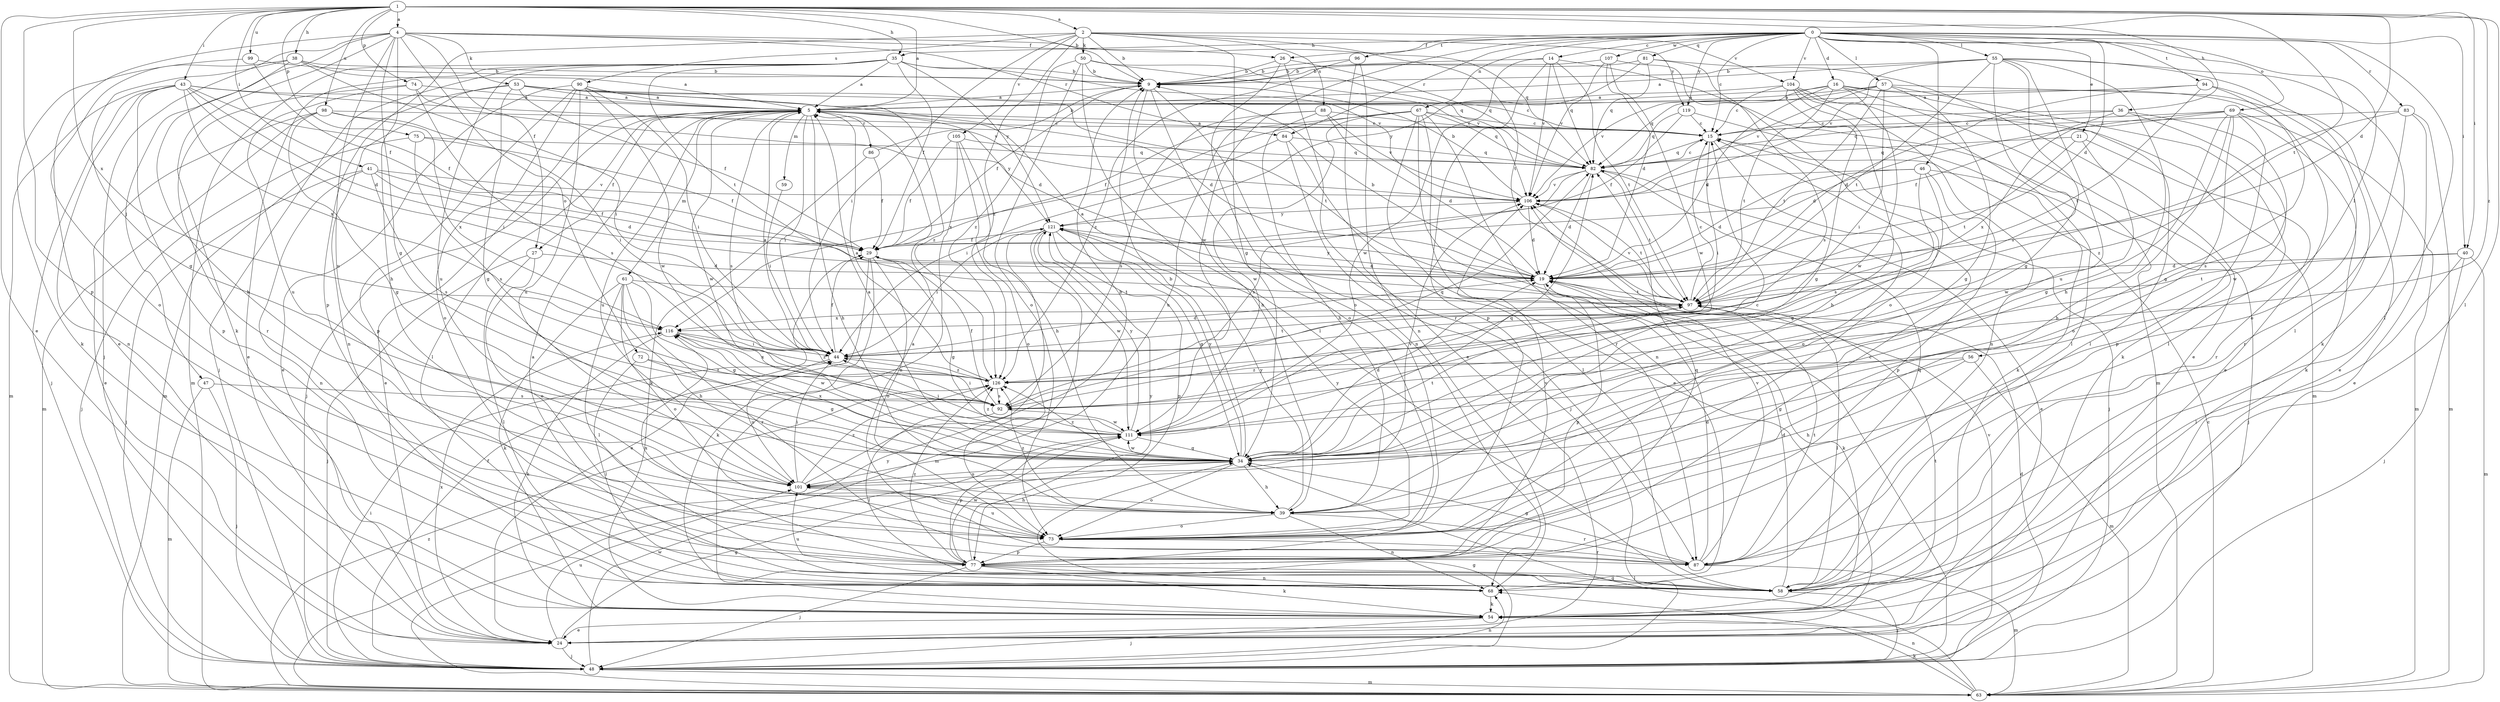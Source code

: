 strict digraph  {
0;
1;
2;
4;
5;
9;
14;
15;
16;
19;
21;
24;
26;
27;
29;
34;
35;
36;
38;
39;
40;
41;
43;
44;
46;
47;
48;
50;
53;
54;
55;
56;
57;
58;
59;
61;
63;
67;
68;
69;
72;
73;
74;
75;
77;
81;
82;
83;
84;
86;
87;
88;
90;
92;
94;
96;
97;
98;
99;
101;
104;
105;
106;
107;
111;
116;
119;
121;
126;
0 -> 14  [label=c];
0 -> 15  [label=c];
0 -> 16  [label=d];
0 -> 19  [label=d];
0 -> 21  [label=e];
0 -> 26  [label=f];
0 -> 35  [label=h];
0 -> 40  [label=i];
0 -> 46  [label=j];
0 -> 55  [label=l];
0 -> 56  [label=l];
0 -> 57  [label=l];
0 -> 58  [label=l];
0 -> 67  [label=n];
0 -> 69  [label=o];
0 -> 81  [label=q];
0 -> 83  [label=r];
0 -> 84  [label=r];
0 -> 94  [label=t];
0 -> 96  [label=t];
0 -> 104  [label=v];
0 -> 107  [label=w];
0 -> 111  [label=w];
0 -> 119  [label=y];
1 -> 2  [label=a];
1 -> 4  [label=a];
1 -> 5  [label=a];
1 -> 9  [label=b];
1 -> 19  [label=d];
1 -> 24  [label=e];
1 -> 35  [label=h];
1 -> 36  [label=h];
1 -> 38  [label=h];
1 -> 40  [label=i];
1 -> 41  [label=i];
1 -> 43  [label=i];
1 -> 58  [label=l];
1 -> 74  [label=p];
1 -> 75  [label=p];
1 -> 77  [label=p];
1 -> 97  [label=t];
1 -> 98  [label=u];
1 -> 99  [label=u];
1 -> 116  [label=x];
1 -> 126  [label=z];
2 -> 9  [label=b];
2 -> 34  [label=g];
2 -> 44  [label=i];
2 -> 50  [label=k];
2 -> 77  [label=p];
2 -> 88  [label=s];
2 -> 90  [label=s];
2 -> 97  [label=t];
2 -> 104  [label=v];
2 -> 105  [label=v];
2 -> 119  [label=y];
2 -> 126  [label=z];
4 -> 24  [label=e];
4 -> 26  [label=f];
4 -> 27  [label=f];
4 -> 34  [label=g];
4 -> 39  [label=h];
4 -> 47  [label=j];
4 -> 48  [label=j];
4 -> 53  [label=k];
4 -> 54  [label=k];
4 -> 72  [label=o];
4 -> 82  [label=q];
4 -> 84  [label=r];
4 -> 101  [label=u];
5 -> 15  [label=c];
5 -> 24  [label=e];
5 -> 27  [label=f];
5 -> 39  [label=h];
5 -> 44  [label=i];
5 -> 48  [label=j];
5 -> 58  [label=l];
5 -> 59  [label=m];
5 -> 61  [label=m];
5 -> 86  [label=r];
5 -> 92  [label=s];
5 -> 101  [label=u];
5 -> 111  [label=w];
5 -> 121  [label=y];
9 -> 5  [label=a];
9 -> 29  [label=f];
9 -> 39  [label=h];
9 -> 68  [label=n];
9 -> 73  [label=o];
14 -> 9  [label=b];
14 -> 63  [label=m];
14 -> 77  [label=p];
14 -> 82  [label=q];
14 -> 97  [label=t];
14 -> 106  [label=v];
14 -> 111  [label=w];
15 -> 5  [label=a];
15 -> 44  [label=i];
15 -> 48  [label=j];
15 -> 73  [label=o];
15 -> 82  [label=q];
16 -> 5  [label=a];
16 -> 19  [label=d];
16 -> 24  [label=e];
16 -> 54  [label=k];
16 -> 58  [label=l];
16 -> 97  [label=t];
16 -> 106  [label=v];
16 -> 111  [label=w];
19 -> 9  [label=b];
19 -> 54  [label=k];
19 -> 77  [label=p];
19 -> 97  [label=t];
19 -> 121  [label=y];
21 -> 82  [label=q];
21 -> 87  [label=r];
21 -> 97  [label=t];
21 -> 111  [label=w];
24 -> 34  [label=g];
24 -> 48  [label=j];
24 -> 101  [label=u];
24 -> 116  [label=x];
26 -> 9  [label=b];
26 -> 73  [label=o];
26 -> 82  [label=q];
26 -> 87  [label=r];
27 -> 19  [label=d];
27 -> 48  [label=j];
27 -> 58  [label=l];
27 -> 73  [label=o];
29 -> 19  [label=d];
29 -> 24  [label=e];
29 -> 34  [label=g];
29 -> 54  [label=k];
29 -> 73  [label=o];
34 -> 5  [label=a];
34 -> 9  [label=b];
34 -> 15  [label=c];
34 -> 19  [label=d];
34 -> 39  [label=h];
34 -> 73  [label=o];
34 -> 82  [label=q];
34 -> 97  [label=t];
34 -> 101  [label=u];
34 -> 111  [label=w];
34 -> 116  [label=x];
34 -> 121  [label=y];
34 -> 126  [label=z];
35 -> 5  [label=a];
35 -> 9  [label=b];
35 -> 24  [label=e];
35 -> 29  [label=f];
35 -> 48  [label=j];
35 -> 63  [label=m];
35 -> 97  [label=t];
35 -> 101  [label=u];
35 -> 106  [label=v];
35 -> 121  [label=y];
36 -> 15  [label=c];
36 -> 29  [label=f];
36 -> 82  [label=q];
36 -> 92  [label=s];
36 -> 111  [label=w];
38 -> 5  [label=a];
38 -> 9  [label=b];
38 -> 34  [label=g];
38 -> 39  [label=h];
38 -> 44  [label=i];
38 -> 73  [label=o];
39 -> 68  [label=n];
39 -> 73  [label=o];
39 -> 87  [label=r];
39 -> 121  [label=y];
39 -> 126  [label=z];
40 -> 19  [label=d];
40 -> 48  [label=j];
40 -> 58  [label=l];
40 -> 63  [label=m];
40 -> 97  [label=t];
41 -> 19  [label=d];
41 -> 29  [label=f];
41 -> 48  [label=j];
41 -> 68  [label=n];
41 -> 92  [label=s];
41 -> 106  [label=v];
43 -> 5  [label=a];
43 -> 19  [label=d];
43 -> 29  [label=f];
43 -> 44  [label=i];
43 -> 48  [label=j];
43 -> 63  [label=m];
43 -> 68  [label=n];
43 -> 77  [label=p];
43 -> 106  [label=v];
43 -> 116  [label=x];
44 -> 5  [label=a];
44 -> 19  [label=d];
44 -> 29  [label=f];
44 -> 97  [label=t];
44 -> 101  [label=u];
44 -> 126  [label=z];
46 -> 19  [label=d];
46 -> 34  [label=g];
46 -> 48  [label=j];
46 -> 77  [label=p];
46 -> 92  [label=s];
46 -> 106  [label=v];
47 -> 48  [label=j];
47 -> 63  [label=m];
47 -> 92  [label=s];
48 -> 19  [label=d];
48 -> 29  [label=f];
48 -> 34  [label=g];
48 -> 44  [label=i];
48 -> 63  [label=m];
48 -> 68  [label=n];
48 -> 106  [label=v];
48 -> 111  [label=w];
50 -> 9  [label=b];
50 -> 58  [label=l];
50 -> 73  [label=o];
50 -> 82  [label=q];
50 -> 106  [label=v];
50 -> 126  [label=z];
53 -> 5  [label=a];
53 -> 15  [label=c];
53 -> 19  [label=d];
53 -> 29  [label=f];
53 -> 34  [label=g];
53 -> 63  [label=m];
53 -> 68  [label=n];
54 -> 24  [label=e];
54 -> 48  [label=j];
54 -> 97  [label=t];
55 -> 5  [label=a];
55 -> 9  [label=b];
55 -> 34  [label=g];
55 -> 39  [label=h];
55 -> 54  [label=k];
55 -> 58  [label=l];
55 -> 92  [label=s];
55 -> 97  [label=t];
55 -> 101  [label=u];
55 -> 106  [label=v];
56 -> 34  [label=g];
56 -> 39  [label=h];
56 -> 63  [label=m];
56 -> 126  [label=z];
57 -> 5  [label=a];
57 -> 24  [label=e];
57 -> 34  [label=g];
57 -> 44  [label=i];
57 -> 58  [label=l];
57 -> 82  [label=q];
57 -> 97  [label=t];
57 -> 106  [label=v];
58 -> 5  [label=a];
58 -> 19  [label=d];
58 -> 48  [label=j];
58 -> 101  [label=u];
59 -> 44  [label=i];
61 -> 34  [label=g];
61 -> 39  [label=h];
61 -> 54  [label=k];
61 -> 58  [label=l];
61 -> 73  [label=o];
61 -> 87  [label=r];
61 -> 97  [label=t];
63 -> 15  [label=c];
63 -> 34  [label=g];
63 -> 54  [label=k];
63 -> 68  [label=n];
63 -> 121  [label=y];
63 -> 126  [label=z];
67 -> 15  [label=c];
67 -> 24  [label=e];
67 -> 29  [label=f];
67 -> 48  [label=j];
67 -> 68  [label=n];
67 -> 82  [label=q];
67 -> 87  [label=r];
67 -> 111  [label=w];
67 -> 116  [label=x];
68 -> 54  [label=k];
69 -> 15  [label=c];
69 -> 19  [label=d];
69 -> 34  [label=g];
69 -> 39  [label=h];
69 -> 54  [label=k];
69 -> 63  [label=m];
69 -> 73  [label=o];
69 -> 77  [label=p];
69 -> 116  [label=x];
72 -> 34  [label=g];
72 -> 58  [label=l];
72 -> 126  [label=z];
73 -> 77  [label=p];
73 -> 87  [label=r];
73 -> 101  [label=u];
73 -> 121  [label=y];
74 -> 5  [label=a];
74 -> 19  [label=d];
74 -> 87  [label=r];
74 -> 92  [label=s];
74 -> 101  [label=u];
75 -> 29  [label=f];
75 -> 48  [label=j];
75 -> 82  [label=q];
75 -> 92  [label=s];
77 -> 15  [label=c];
77 -> 48  [label=j];
77 -> 54  [label=k];
77 -> 58  [label=l];
77 -> 68  [label=n];
77 -> 82  [label=q];
77 -> 106  [label=v];
77 -> 111  [label=w];
77 -> 116  [label=x];
77 -> 121  [label=y];
77 -> 126  [label=z];
81 -> 9  [label=b];
81 -> 24  [label=e];
81 -> 82  [label=q];
81 -> 92  [label=s];
81 -> 121  [label=y];
82 -> 15  [label=c];
82 -> 19  [label=d];
82 -> 24  [label=e];
82 -> 92  [label=s];
82 -> 97  [label=t];
82 -> 106  [label=v];
83 -> 15  [label=c];
83 -> 24  [label=e];
83 -> 63  [label=m];
83 -> 87  [label=r];
83 -> 126  [label=z];
84 -> 44  [label=i];
84 -> 48  [label=j];
84 -> 58  [label=l];
84 -> 82  [label=q];
86 -> 9  [label=b];
86 -> 29  [label=f];
86 -> 54  [label=k];
87 -> 5  [label=a];
87 -> 19  [label=d];
87 -> 34  [label=g];
87 -> 63  [label=m];
87 -> 82  [label=q];
87 -> 97  [label=t];
87 -> 106  [label=v];
88 -> 15  [label=c];
88 -> 19  [label=d];
88 -> 39  [label=h];
88 -> 92  [label=s];
88 -> 101  [label=u];
88 -> 106  [label=v];
90 -> 5  [label=a];
90 -> 24  [label=e];
90 -> 44  [label=i];
90 -> 73  [label=o];
90 -> 77  [label=p];
90 -> 97  [label=t];
90 -> 101  [label=u];
90 -> 111  [label=w];
90 -> 126  [label=z];
92 -> 29  [label=f];
92 -> 44  [label=i];
92 -> 58  [label=l];
92 -> 82  [label=q];
92 -> 111  [label=w];
94 -> 5  [label=a];
94 -> 19  [label=d];
94 -> 34  [label=g];
94 -> 73  [label=o];
94 -> 97  [label=t];
96 -> 9  [label=b];
96 -> 24  [label=e];
96 -> 68  [label=n];
96 -> 126  [label=z];
97 -> 5  [label=a];
97 -> 15  [label=c];
97 -> 58  [label=l];
97 -> 106  [label=v];
97 -> 116  [label=x];
98 -> 15  [label=c];
98 -> 24  [label=e];
98 -> 34  [label=g];
98 -> 44  [label=i];
98 -> 63  [label=m];
98 -> 116  [label=x];
99 -> 9  [label=b];
99 -> 29  [label=f];
99 -> 54  [label=k];
101 -> 9  [label=b];
101 -> 39  [label=h];
101 -> 44  [label=i];
101 -> 106  [label=v];
101 -> 126  [label=z];
104 -> 5  [label=a];
104 -> 15  [label=c];
104 -> 34  [label=g];
104 -> 39  [label=h];
104 -> 58  [label=l];
104 -> 63  [label=m];
104 -> 68  [label=n];
105 -> 29  [label=f];
105 -> 39  [label=h];
105 -> 68  [label=n];
105 -> 73  [label=o];
105 -> 82  [label=q];
106 -> 9  [label=b];
106 -> 19  [label=d];
106 -> 97  [label=t];
106 -> 121  [label=y];
107 -> 9  [label=b];
107 -> 19  [label=d];
107 -> 73  [label=o];
107 -> 106  [label=v];
107 -> 111  [label=w];
111 -> 34  [label=g];
111 -> 44  [label=i];
111 -> 77  [label=p];
111 -> 121  [label=y];
111 -> 126  [label=z];
116 -> 44  [label=i];
116 -> 54  [label=k];
116 -> 111  [label=w];
116 -> 126  [label=z];
119 -> 15  [label=c];
119 -> 29  [label=f];
119 -> 54  [label=k];
119 -> 82  [label=q];
121 -> 29  [label=f];
121 -> 34  [label=g];
121 -> 44  [label=i];
121 -> 63  [label=m];
121 -> 77  [label=p];
121 -> 111  [label=w];
126 -> 5  [label=a];
126 -> 92  [label=s];
126 -> 116  [label=x];
}
